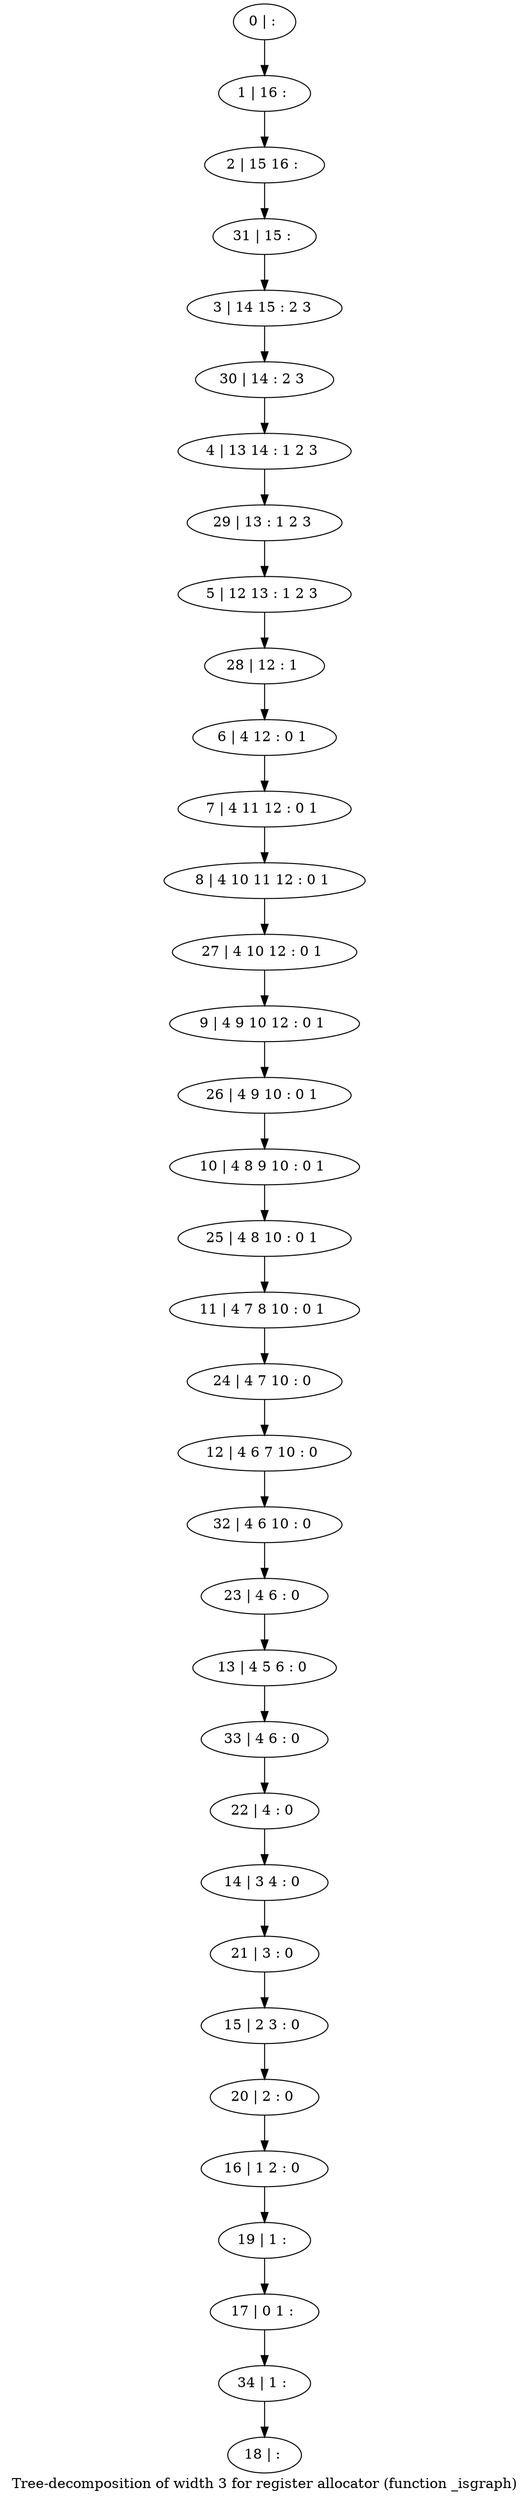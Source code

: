 digraph G {
graph [label="Tree-decomposition of width 3 for register allocator (function _isgraph)"]
0[label="0 | : "];
1[label="1 | 16 : "];
2[label="2 | 15 16 : "];
3[label="3 | 14 15 : 2 3 "];
4[label="4 | 13 14 : 1 2 3 "];
5[label="5 | 12 13 : 1 2 3 "];
6[label="6 | 4 12 : 0 1 "];
7[label="7 | 4 11 12 : 0 1 "];
8[label="8 | 4 10 11 12 : 0 1 "];
9[label="9 | 4 9 10 12 : 0 1 "];
10[label="10 | 4 8 9 10 : 0 1 "];
11[label="11 | 4 7 8 10 : 0 1 "];
12[label="12 | 4 6 7 10 : 0 "];
13[label="13 | 4 5 6 : 0 "];
14[label="14 | 3 4 : 0 "];
15[label="15 | 2 3 : 0 "];
16[label="16 | 1 2 : 0 "];
17[label="17 | 0 1 : "];
18[label="18 | : "];
19[label="19 | 1 : "];
20[label="20 | 2 : 0 "];
21[label="21 | 3 : 0 "];
22[label="22 | 4 : 0 "];
23[label="23 | 4 6 : 0 "];
24[label="24 | 4 7 10 : 0 "];
25[label="25 | 4 8 10 : 0 1 "];
26[label="26 | 4 9 10 : 0 1 "];
27[label="27 | 4 10 12 : 0 1 "];
28[label="28 | 12 : 1 "];
29[label="29 | 13 : 1 2 3 "];
30[label="30 | 14 : 2 3 "];
31[label="31 | 15 : "];
32[label="32 | 4 6 10 : 0 "];
33[label="33 | 4 6 : 0 "];
34[label="34 | 1 : "];
0->1 ;
1->2 ;
6->7 ;
7->8 ;
19->17 ;
16->19 ;
20->16 ;
15->20 ;
21->15 ;
14->21 ;
22->14 ;
23->13 ;
24->12 ;
11->24 ;
25->11 ;
10->25 ;
26->10 ;
9->26 ;
27->9 ;
8->27 ;
28->6 ;
5->28 ;
29->5 ;
4->29 ;
30->4 ;
3->30 ;
31->3 ;
2->31 ;
32->23 ;
12->32 ;
33->22 ;
13->33 ;
34->18 ;
17->34 ;
}
